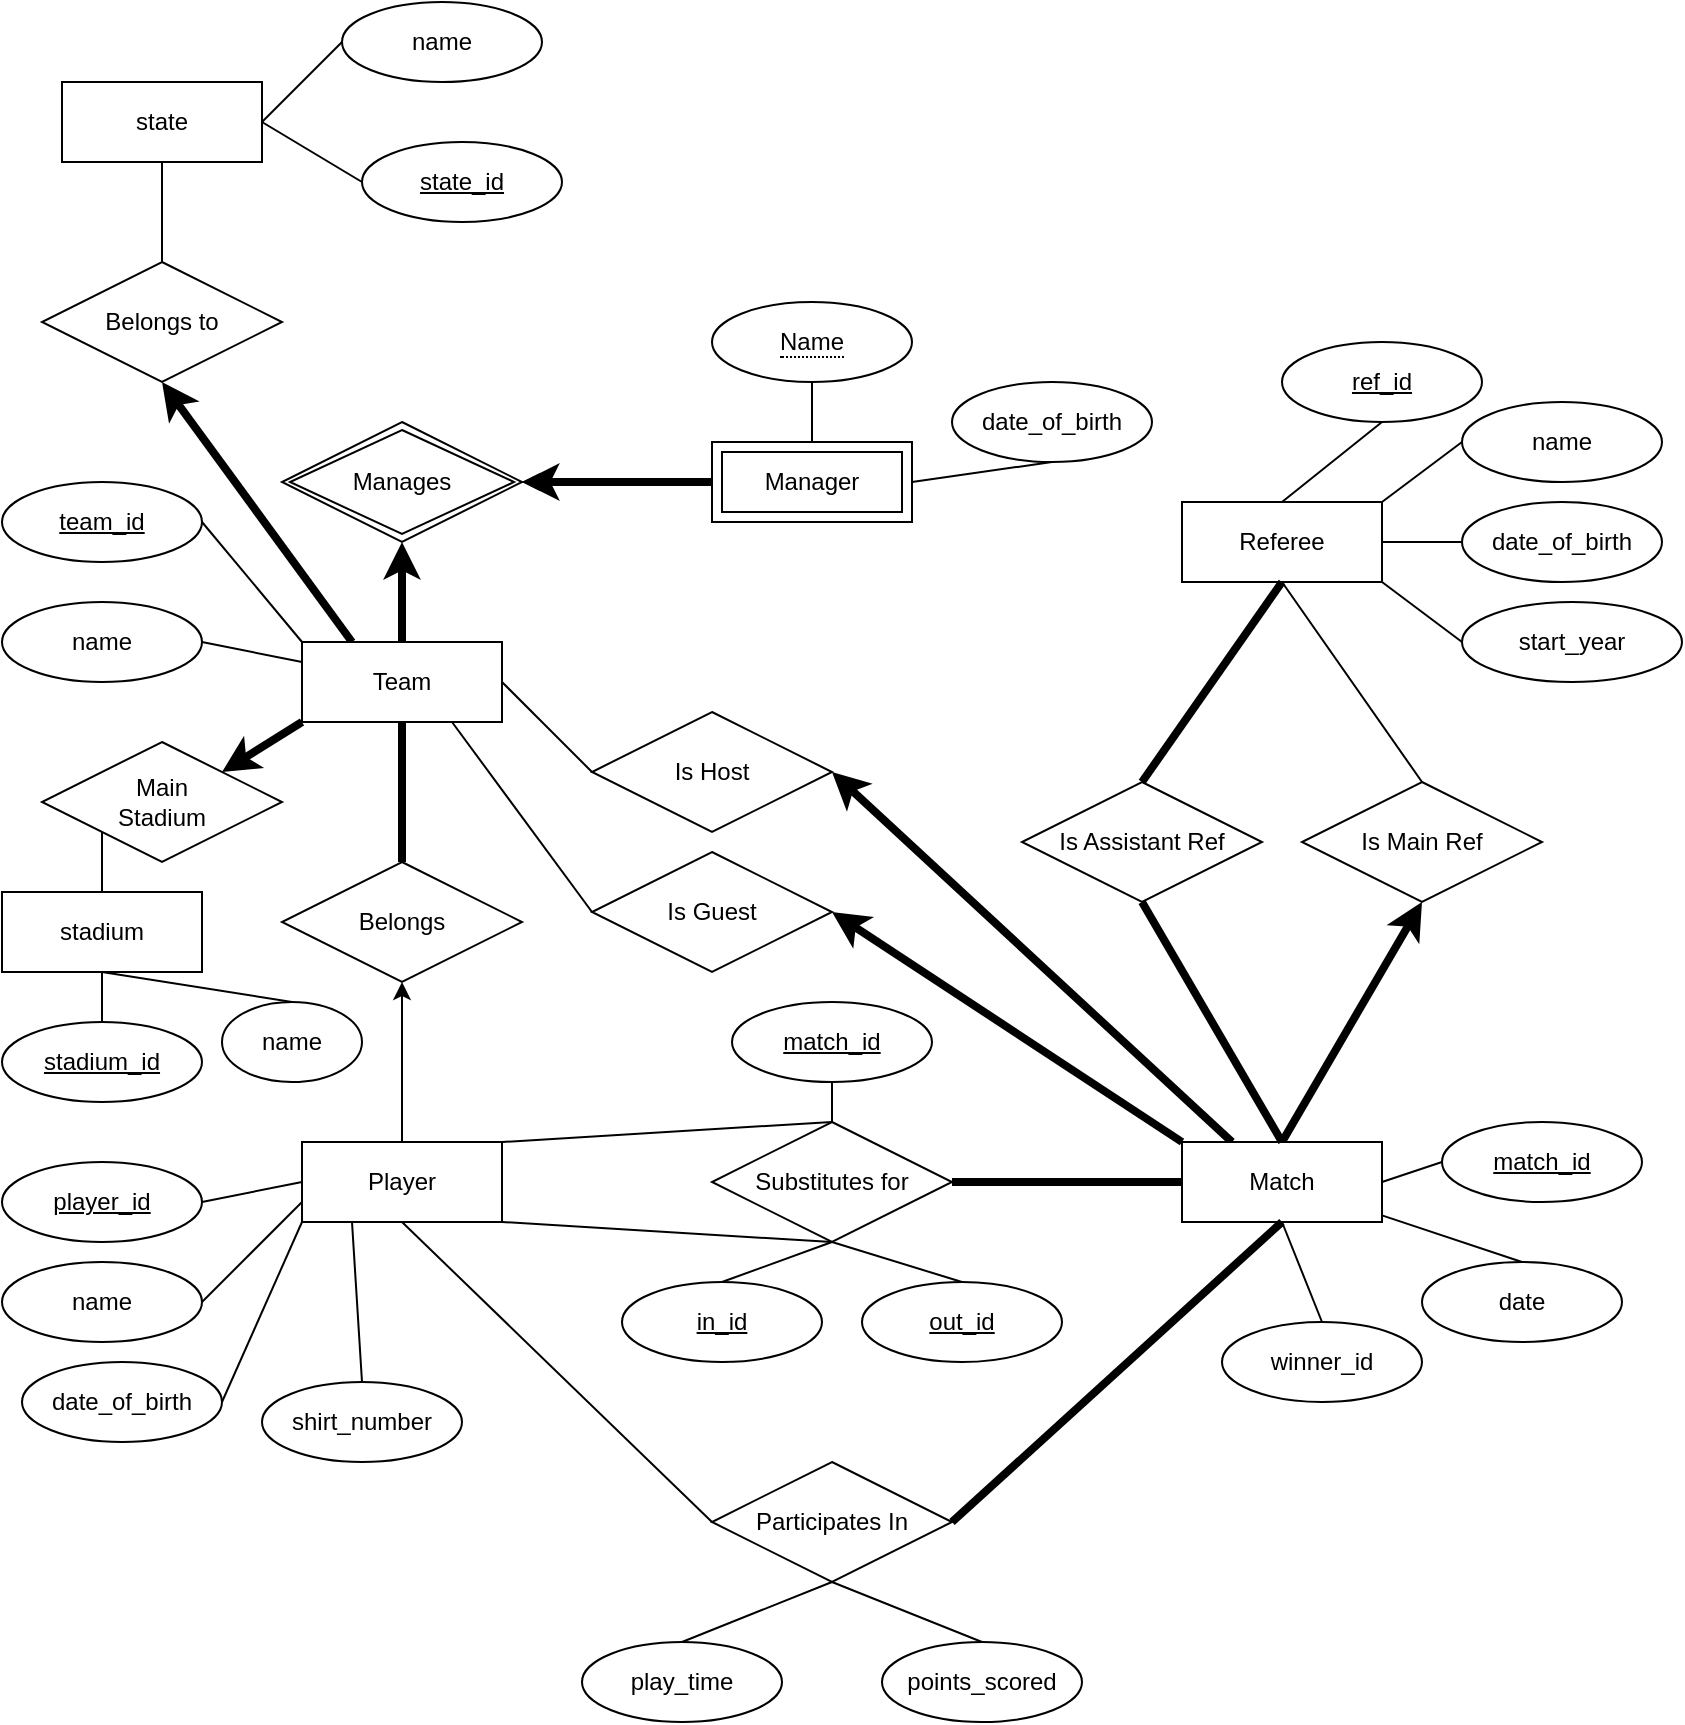<mxfile version="28.2.0">
  <diagram name="Page-1" id="aLk3QkhsUy2HhN76QcnL">
    <mxGraphModel dx="1577" dy="1017" grid="1" gridSize="10" guides="1" tooltips="1" connect="1" arrows="1" fold="1" page="1" pageScale="1" pageWidth="850" pageHeight="1100" math="0" shadow="0">
      <root>
        <mxCell id="0" />
        <mxCell id="1" parent="0" />
        <mxCell id="fh8dHV5VkBcJpBgYHBNE-10" style="edgeStyle=none;rounded=0;orthogonalLoop=1;jettySize=auto;html=1;exitX=0;exitY=0.5;exitDx=0;exitDy=0;entryX=1;entryY=0.5;entryDx=0;entryDy=0;" edge="1" parent="1">
          <mxGeometry relative="1" as="geometry">
            <mxPoint x="360" y="280" as="sourcePoint" />
            <mxPoint x="270" y="280" as="targetPoint" />
          </mxGeometry>
        </mxCell>
        <mxCell id="fh8dHV5VkBcJpBgYHBNE-21" style="edgeStyle=none;rounded=0;orthogonalLoop=1;jettySize=auto;html=1;exitX=0.5;exitY=0;exitDx=0;exitDy=0;entryX=0.5;entryY=1;entryDx=0;entryDy=0;strokeWidth=4;" edge="1" parent="1" source="4_dXLHMEdcZQsijO1M0v-3" target="fh8dHV5VkBcJpBgYHBNE-17">
          <mxGeometry relative="1" as="geometry" />
        </mxCell>
        <mxCell id="fh8dHV5VkBcJpBgYHBNE-78" style="edgeStyle=none;rounded=0;orthogonalLoop=1;jettySize=auto;html=1;exitX=0.25;exitY=0;exitDx=0;exitDy=0;entryX=0.5;entryY=1;entryDx=0;entryDy=0;strokeWidth=4;" edge="1" parent="1" source="4_dXLHMEdcZQsijO1M0v-3" target="fh8dHV5VkBcJpBgYHBNE-77">
          <mxGeometry relative="1" as="geometry" />
        </mxCell>
        <mxCell id="fh8dHV5VkBcJpBgYHBNE-87" style="edgeStyle=none;rounded=0;orthogonalLoop=1;jettySize=auto;html=1;exitX=0;exitY=1;exitDx=0;exitDy=0;entryX=1;entryY=0;entryDx=0;entryDy=0;strokeWidth=4;" edge="1" parent="1" source="4_dXLHMEdcZQsijO1M0v-3" target="fh8dHV5VkBcJpBgYHBNE-81">
          <mxGeometry relative="1" as="geometry" />
        </mxCell>
        <mxCell id="4_dXLHMEdcZQsijO1M0v-3" value="Team" style="whiteSpace=wrap;html=1;align=center;" parent="1" vertex="1">
          <mxGeometry x="160" y="360" width="100" height="40" as="geometry" />
        </mxCell>
        <mxCell id="fh8dHV5VkBcJpBgYHBNE-8" style="edgeStyle=none;rounded=0;orthogonalLoop=1;jettySize=auto;html=1;exitX=0.5;exitY=0;exitDx=0;exitDy=0;entryX=0.5;entryY=1;entryDx=0;entryDy=0;" edge="1" parent="1" source="4_dXLHMEdcZQsijO1M0v-4" target="4_dXLHMEdcZQsijO1M0v-8">
          <mxGeometry relative="1" as="geometry" />
        </mxCell>
        <mxCell id="4_dXLHMEdcZQsijO1M0v-4" value="Player" style="whiteSpace=wrap;html=1;align=center;" parent="1" vertex="1">
          <mxGeometry x="160" y="610" width="100" height="40" as="geometry" />
        </mxCell>
        <mxCell id="fh8dHV5VkBcJpBgYHBNE-6" style="edgeStyle=none;rounded=0;orthogonalLoop=1;jettySize=auto;html=1;exitX=0.5;exitY=0;exitDx=0;exitDy=0;entryX=0.5;entryY=1;entryDx=0;entryDy=0;strokeWidth=4;" edge="1" parent="1" source="4_dXLHMEdcZQsijO1M0v-5" target="4_dXLHMEdcZQsijO1M0v-10">
          <mxGeometry relative="1" as="geometry" />
        </mxCell>
        <mxCell id="fh8dHV5VkBcJpBgYHBNE-37" style="edgeStyle=none;rounded=0;orthogonalLoop=1;jettySize=auto;html=1;exitX=0.25;exitY=0;exitDx=0;exitDy=0;entryX=1;entryY=0.5;entryDx=0;entryDy=0;strokeWidth=4;" edge="1" parent="1" source="4_dXLHMEdcZQsijO1M0v-5" target="fh8dHV5VkBcJpBgYHBNE-25">
          <mxGeometry relative="1" as="geometry" />
        </mxCell>
        <mxCell id="fh8dHV5VkBcJpBgYHBNE-38" style="edgeStyle=none;rounded=0;orthogonalLoop=1;jettySize=auto;html=1;exitX=0;exitY=0;exitDx=0;exitDy=0;entryX=1;entryY=0.5;entryDx=0;entryDy=0;strokeWidth=4;" edge="1" parent="1" source="4_dXLHMEdcZQsijO1M0v-5" target="fh8dHV5VkBcJpBgYHBNE-24">
          <mxGeometry relative="1" as="geometry" />
        </mxCell>
        <mxCell id="4_dXLHMEdcZQsijO1M0v-5" value="Match" style="whiteSpace=wrap;html=1;align=center;" parent="1" vertex="1">
          <mxGeometry x="600" y="610" width="100" height="40" as="geometry" />
        </mxCell>
        <mxCell id="4_dXLHMEdcZQsijO1M0v-6" value="Referee" style="whiteSpace=wrap;html=1;align=center;" parent="1" vertex="1">
          <mxGeometry x="600" y="290" width="100" height="40" as="geometry" />
        </mxCell>
        <mxCell id="4_dXLHMEdcZQsijO1M0v-8" value="Belongs" style="shape=rhombus;perimeter=rhombusPerimeter;whiteSpace=wrap;html=1;align=center;" parent="1" vertex="1">
          <mxGeometry x="150" y="470" width="120" height="60" as="geometry" />
        </mxCell>
        <mxCell id="4_dXLHMEdcZQsijO1M0v-9" value="Participates In" style="shape=rhombus;perimeter=rhombusPerimeter;whiteSpace=wrap;html=1;align=center;" parent="1" vertex="1">
          <mxGeometry x="365" y="770" width="120" height="60" as="geometry" />
        </mxCell>
        <mxCell id="4_dXLHMEdcZQsijO1M0v-10" value="Is Main Ref" style="shape=rhombus;perimeter=rhombusPerimeter;whiteSpace=wrap;html=1;align=center;" parent="1" vertex="1">
          <mxGeometry x="660" y="430" width="120" height="60" as="geometry" />
        </mxCell>
        <mxCell id="4_dXLHMEdcZQsijO1M0v-11" value="Is Assistant Ref" style="shape=rhombus;perimeter=rhombusPerimeter;whiteSpace=wrap;html=1;align=center;" parent="1" vertex="1">
          <mxGeometry x="520" y="430" width="120" height="60" as="geometry" />
        </mxCell>
        <mxCell id="4_dXLHMEdcZQsijO1M0v-17" value="" style="endArrow=none;html=1;rounded=0;exitX=0.5;exitY=1;exitDx=0;exitDy=0;entryX=0;entryY=0.5;entryDx=0;entryDy=0;" parent="1" source="4_dXLHMEdcZQsijO1M0v-4" target="4_dXLHMEdcZQsijO1M0v-9" edge="1">
          <mxGeometry relative="1" as="geometry">
            <mxPoint x="420" y="570" as="sourcePoint" />
            <mxPoint x="580" y="570" as="targetPoint" />
          </mxGeometry>
        </mxCell>
        <mxCell id="4_dXLHMEdcZQsijO1M0v-18" value="" style="endArrow=none;html=1;rounded=0;exitX=1;exitY=0.5;exitDx=0;exitDy=0;entryX=0.5;entryY=1;entryDx=0;entryDy=0;strokeWidth=4;" parent="1" source="4_dXLHMEdcZQsijO1M0v-9" target="4_dXLHMEdcZQsijO1M0v-5" edge="1">
          <mxGeometry relative="1" as="geometry">
            <mxPoint x="550" y="750" as="sourcePoint" />
            <mxPoint x="710" y="750" as="targetPoint" />
          </mxGeometry>
        </mxCell>
        <mxCell id="4_dXLHMEdcZQsijO1M0v-20" value="" style="endArrow=none;html=1;rounded=0;exitX=0.5;exitY=1;exitDx=0;exitDy=0;entryX=0.5;entryY=0;entryDx=0;entryDy=0;strokeWidth=4;" parent="1" source="4_dXLHMEdcZQsijO1M0v-11" target="4_dXLHMEdcZQsijO1M0v-5" edge="1">
          <mxGeometry relative="1" as="geometry">
            <mxPoint x="490" y="580" as="sourcePoint" />
            <mxPoint x="650" y="580" as="targetPoint" />
          </mxGeometry>
        </mxCell>
        <mxCell id="4_dXLHMEdcZQsijO1M0v-21" value="" style="endArrow=none;html=1;rounded=0;exitX=0.5;exitY=1;exitDx=0;exitDy=0;entryX=0.5;entryY=0;entryDx=0;entryDy=0;" parent="1" source="4_dXLHMEdcZQsijO1M0v-6" target="4_dXLHMEdcZQsijO1M0v-10" edge="1">
          <mxGeometry relative="1" as="geometry">
            <mxPoint x="620" y="430" as="sourcePoint" />
            <mxPoint x="780" y="430" as="targetPoint" />
          </mxGeometry>
        </mxCell>
        <mxCell id="4_dXLHMEdcZQsijO1M0v-22" value="" style="endArrow=none;html=1;rounded=0;exitX=0.5;exitY=0;exitDx=0;exitDy=0;entryX=0.5;entryY=1;entryDx=0;entryDy=0;strokeWidth=4;" parent="1" source="4_dXLHMEdcZQsijO1M0v-11" target="4_dXLHMEdcZQsijO1M0v-6" edge="1">
          <mxGeometry relative="1" as="geometry">
            <mxPoint x="500" y="420" as="sourcePoint" />
            <mxPoint x="660" y="420" as="targetPoint" />
          </mxGeometry>
        </mxCell>
        <mxCell id="fh8dHV5VkBcJpBgYHBNE-1" value="team_id" style="ellipse;whiteSpace=wrap;html=1;align=center;fontStyle=4;" vertex="1" parent="1">
          <mxGeometry x="10" y="280" width="100" height="40" as="geometry" />
        </mxCell>
        <mxCell id="fh8dHV5VkBcJpBgYHBNE-2" value="name" style="ellipse;whiteSpace=wrap;html=1;align=center;" vertex="1" parent="1">
          <mxGeometry x="10" y="340" width="100" height="40" as="geometry" />
        </mxCell>
        <mxCell id="fh8dHV5VkBcJpBgYHBNE-9" value="" style="endArrow=none;html=1;rounded=0;exitX=0.5;exitY=1;exitDx=0;exitDy=0;entryX=0.5;entryY=0;entryDx=0;entryDy=0;strokeWidth=4;" edge="1" parent="1" source="4_dXLHMEdcZQsijO1M0v-3" target="4_dXLHMEdcZQsijO1M0v-8">
          <mxGeometry relative="1" as="geometry">
            <mxPoint x="200" y="420" as="sourcePoint" />
            <mxPoint x="360" y="420" as="targetPoint" />
          </mxGeometry>
        </mxCell>
        <mxCell id="fh8dHV5VkBcJpBgYHBNE-12" value="&lt;span style=&quot;border-bottom: 1px dotted&quot;&gt;Name&lt;/span&gt;" style="ellipse;whiteSpace=wrap;html=1;align=center;" vertex="1" parent="1">
          <mxGeometry x="365" y="190" width="100" height="40" as="geometry" />
        </mxCell>
        <mxCell id="fh8dHV5VkBcJpBgYHBNE-13" value="date_of_birth" style="ellipse;whiteSpace=wrap;html=1;align=center;" vertex="1" parent="1">
          <mxGeometry x="485" y="230" width="100" height="40" as="geometry" />
        </mxCell>
        <mxCell id="fh8dHV5VkBcJpBgYHBNE-14" value="" style="endArrow=none;html=1;rounded=0;exitX=0.5;exitY=0;exitDx=0;exitDy=0;entryX=0.5;entryY=1;entryDx=0;entryDy=0;" edge="1" parent="1" target="fh8dHV5VkBcJpBgYHBNE-12">
          <mxGeometry relative="1" as="geometry">
            <mxPoint x="415" y="260" as="sourcePoint" />
            <mxPoint x="625" y="310" as="targetPoint" />
          </mxGeometry>
        </mxCell>
        <mxCell id="fh8dHV5VkBcJpBgYHBNE-15" value="" style="endArrow=none;html=1;rounded=0;exitX=1;exitY=0.5;exitDx=0;exitDy=0;entryX=0.5;entryY=1;entryDx=0;entryDy=0;" edge="1" parent="1" target="fh8dHV5VkBcJpBgYHBNE-13">
          <mxGeometry relative="1" as="geometry">
            <mxPoint x="465" y="280" as="sourcePoint" />
            <mxPoint x="655" y="290" as="targetPoint" />
          </mxGeometry>
        </mxCell>
        <mxCell id="fh8dHV5VkBcJpBgYHBNE-30" value="" style="edgeStyle=none;rounded=0;orthogonalLoop=1;jettySize=auto;html=1;strokeWidth=4;" edge="1" parent="1" source="fh8dHV5VkBcJpBgYHBNE-16" target="fh8dHV5VkBcJpBgYHBNE-17">
          <mxGeometry relative="1" as="geometry" />
        </mxCell>
        <mxCell id="fh8dHV5VkBcJpBgYHBNE-16" value="Manager" style="shape=ext;margin=3;double=1;whiteSpace=wrap;html=1;align=center;" vertex="1" parent="1">
          <mxGeometry x="365" y="260" width="100" height="40" as="geometry" />
        </mxCell>
        <mxCell id="fh8dHV5VkBcJpBgYHBNE-17" value="Manages" style="shape=rhombus;double=1;perimeter=rhombusPerimeter;whiteSpace=wrap;html=1;align=center;" vertex="1" parent="1">
          <mxGeometry x="150" y="250" width="120" height="60" as="geometry" />
        </mxCell>
        <mxCell id="fh8dHV5VkBcJpBgYHBNE-18" value="Substitutes for" style="shape=rhombus;perimeter=rhombusPerimeter;whiteSpace=wrap;html=1;align=center;" vertex="1" parent="1">
          <mxGeometry x="365" y="600" width="120" height="60" as="geometry" />
        </mxCell>
        <mxCell id="fh8dHV5VkBcJpBgYHBNE-19" value="" style="endArrow=none;html=1;rounded=0;entryX=0;entryY=0.5;entryDx=0;entryDy=0;exitX=1;exitY=0.5;exitDx=0;exitDy=0;strokeWidth=4;" edge="1" parent="1" source="fh8dHV5VkBcJpBgYHBNE-18" target="4_dXLHMEdcZQsijO1M0v-5">
          <mxGeometry relative="1" as="geometry">
            <mxPoint x="470" y="610" as="sourcePoint" />
            <mxPoint x="630" y="610" as="targetPoint" />
          </mxGeometry>
        </mxCell>
        <mxCell id="fh8dHV5VkBcJpBgYHBNE-22" value="" style="endArrow=none;html=1;rounded=0;exitX=1;exitY=0;exitDx=0;exitDy=0;entryX=0.5;entryY=0;entryDx=0;entryDy=0;" edge="1" parent="1" source="4_dXLHMEdcZQsijO1M0v-4" target="fh8dHV5VkBcJpBgYHBNE-18">
          <mxGeometry relative="1" as="geometry">
            <mxPoint x="280" y="560" as="sourcePoint" />
            <mxPoint x="440" y="560" as="targetPoint" />
          </mxGeometry>
        </mxCell>
        <mxCell id="fh8dHV5VkBcJpBgYHBNE-23" value="" style="endArrow=none;html=1;rounded=0;exitX=1;exitY=1;exitDx=0;exitDy=0;entryX=0.5;entryY=1;entryDx=0;entryDy=0;" edge="1" parent="1" source="4_dXLHMEdcZQsijO1M0v-4" target="fh8dHV5VkBcJpBgYHBNE-18">
          <mxGeometry relative="1" as="geometry">
            <mxPoint x="290" y="650" as="sourcePoint" />
            <mxPoint x="450" y="650" as="targetPoint" />
          </mxGeometry>
        </mxCell>
        <mxCell id="fh8dHV5VkBcJpBgYHBNE-24" value="Is Guest" style="shape=rhombus;perimeter=rhombusPerimeter;whiteSpace=wrap;html=1;align=center;" vertex="1" parent="1">
          <mxGeometry x="305" y="465" width="120" height="60" as="geometry" />
        </mxCell>
        <mxCell id="fh8dHV5VkBcJpBgYHBNE-25" value="Is Host" style="shape=rhombus;perimeter=rhombusPerimeter;whiteSpace=wrap;html=1;align=center;" vertex="1" parent="1">
          <mxGeometry x="305" y="395" width="120" height="60" as="geometry" />
        </mxCell>
        <mxCell id="fh8dHV5VkBcJpBgYHBNE-26" value="" style="endArrow=none;html=1;rounded=0;exitX=1;exitY=0.5;exitDx=0;exitDy=0;entryX=0;entryY=0.5;entryDx=0;entryDy=0;" edge="1" parent="1" source="4_dXLHMEdcZQsijO1M0v-3" target="fh8dHV5VkBcJpBgYHBNE-25">
          <mxGeometry relative="1" as="geometry">
            <mxPoint x="310" y="350" as="sourcePoint" />
            <mxPoint x="470" y="350" as="targetPoint" />
          </mxGeometry>
        </mxCell>
        <mxCell id="fh8dHV5VkBcJpBgYHBNE-28" value="" style="endArrow=none;html=1;rounded=0;exitX=0.75;exitY=1;exitDx=0;exitDy=0;entryX=0;entryY=0.5;entryDx=0;entryDy=0;" edge="1" parent="1" source="4_dXLHMEdcZQsijO1M0v-3" target="fh8dHV5VkBcJpBgYHBNE-24">
          <mxGeometry relative="1" as="geometry">
            <mxPoint x="350" y="350" as="sourcePoint" />
            <mxPoint x="510" y="350" as="targetPoint" />
          </mxGeometry>
        </mxCell>
        <mxCell id="fh8dHV5VkBcJpBgYHBNE-31" value="in_id" style="ellipse;whiteSpace=wrap;html=1;align=center;fontStyle=4;" vertex="1" parent="1">
          <mxGeometry x="320" y="680" width="100" height="40" as="geometry" />
        </mxCell>
        <mxCell id="fh8dHV5VkBcJpBgYHBNE-32" value="out_id" style="ellipse;whiteSpace=wrap;html=1;align=center;fontStyle=4;" vertex="1" parent="1">
          <mxGeometry x="440" y="680" width="100" height="40" as="geometry" />
        </mxCell>
        <mxCell id="fh8dHV5VkBcJpBgYHBNE-33" value="match_id" style="ellipse;whiteSpace=wrap;html=1;align=center;fontStyle=4;" vertex="1" parent="1">
          <mxGeometry x="375" y="540" width="100" height="40" as="geometry" />
        </mxCell>
        <mxCell id="fh8dHV5VkBcJpBgYHBNE-34" value="" style="endArrow=none;html=1;rounded=0;exitX=0.5;exitY=0;exitDx=0;exitDy=0;entryX=0.5;entryY=1;entryDx=0;entryDy=0;" edge="1" parent="1" source="fh8dHV5VkBcJpBgYHBNE-31" target="fh8dHV5VkBcJpBgYHBNE-18">
          <mxGeometry relative="1" as="geometry">
            <mxPoint x="400" y="710" as="sourcePoint" />
            <mxPoint x="560" y="710" as="targetPoint" />
          </mxGeometry>
        </mxCell>
        <mxCell id="fh8dHV5VkBcJpBgYHBNE-35" value="" style="endArrow=none;html=1;rounded=0;exitX=0.5;exitY=1;exitDx=0;exitDy=0;entryX=0.5;entryY=0;entryDx=0;entryDy=0;" edge="1" parent="1" source="fh8dHV5VkBcJpBgYHBNE-18" target="fh8dHV5VkBcJpBgYHBNE-32">
          <mxGeometry relative="1" as="geometry">
            <mxPoint x="490" y="660" as="sourcePoint" />
            <mxPoint x="650" y="660" as="targetPoint" />
          </mxGeometry>
        </mxCell>
        <mxCell id="fh8dHV5VkBcJpBgYHBNE-36" value="" style="endArrow=none;html=1;rounded=0;exitX=0.5;exitY=1;exitDx=0;exitDy=0;entryX=0.5;entryY=0;entryDx=0;entryDy=0;" edge="1" parent="1" source="fh8dHV5VkBcJpBgYHBNE-33" target="fh8dHV5VkBcJpBgYHBNE-18">
          <mxGeometry relative="1" as="geometry">
            <mxPoint x="450" y="590" as="sourcePoint" />
            <mxPoint x="610" y="590" as="targetPoint" />
          </mxGeometry>
        </mxCell>
        <mxCell id="fh8dHV5VkBcJpBgYHBNE-39" value="match_id" style="ellipse;whiteSpace=wrap;html=1;align=center;fontStyle=4;" vertex="1" parent="1">
          <mxGeometry x="730" y="600" width="100" height="40" as="geometry" />
        </mxCell>
        <mxCell id="fh8dHV5VkBcJpBgYHBNE-41" value="date" style="ellipse;whiteSpace=wrap;html=1;align=center;" vertex="1" parent="1">
          <mxGeometry x="720" y="670" width="100" height="40" as="geometry" />
        </mxCell>
        <mxCell id="fh8dHV5VkBcJpBgYHBNE-42" value="winner_id" style="ellipse;whiteSpace=wrap;html=1;align=center;" vertex="1" parent="1">
          <mxGeometry x="620" y="700" width="100" height="40" as="geometry" />
        </mxCell>
        <mxCell id="fh8dHV5VkBcJpBgYHBNE-43" value="play_time" style="ellipse;whiteSpace=wrap;html=1;align=center;" vertex="1" parent="1">
          <mxGeometry x="300" y="860" width="100" height="40" as="geometry" />
        </mxCell>
        <mxCell id="fh8dHV5VkBcJpBgYHBNE-44" value="points_scored" style="ellipse;whiteSpace=wrap;html=1;align=center;" vertex="1" parent="1">
          <mxGeometry x="450" y="860" width="100" height="40" as="geometry" />
        </mxCell>
        <mxCell id="fh8dHV5VkBcJpBgYHBNE-45" value="" style="endArrow=none;html=1;rounded=0;exitX=0.5;exitY=0;exitDx=0;exitDy=0;entryX=0.5;entryY=1;entryDx=0;entryDy=0;" edge="1" parent="1" source="fh8dHV5VkBcJpBgYHBNE-43" target="4_dXLHMEdcZQsijO1M0v-9">
          <mxGeometry relative="1" as="geometry">
            <mxPoint x="220" y="890" as="sourcePoint" />
            <mxPoint x="380" y="890" as="targetPoint" />
          </mxGeometry>
        </mxCell>
        <mxCell id="fh8dHV5VkBcJpBgYHBNE-46" value="" style="endArrow=none;html=1;rounded=0;exitX=0.5;exitY=1;exitDx=0;exitDy=0;entryX=0.5;entryY=0;entryDx=0;entryDy=0;" edge="1" parent="1" source="4_dXLHMEdcZQsijO1M0v-9" target="fh8dHV5VkBcJpBgYHBNE-44">
          <mxGeometry relative="1" as="geometry">
            <mxPoint x="480" y="830" as="sourcePoint" />
            <mxPoint x="640" y="830" as="targetPoint" />
          </mxGeometry>
        </mxCell>
        <mxCell id="fh8dHV5VkBcJpBgYHBNE-47" value="" style="endArrow=none;html=1;rounded=0;exitX=0.5;exitY=1;exitDx=0;exitDy=0;entryX=0.5;entryY=0;entryDx=0;entryDy=0;" edge="1" parent="1" source="4_dXLHMEdcZQsijO1M0v-5" target="fh8dHV5VkBcJpBgYHBNE-42">
          <mxGeometry relative="1" as="geometry">
            <mxPoint x="710" y="800" as="sourcePoint" />
            <mxPoint x="870" y="800" as="targetPoint" />
          </mxGeometry>
        </mxCell>
        <mxCell id="fh8dHV5VkBcJpBgYHBNE-48" value="" style="endArrow=none;html=1;rounded=0;entryX=0.5;entryY=0;entryDx=0;entryDy=0;" edge="1" parent="1" source="4_dXLHMEdcZQsijO1M0v-5" target="fh8dHV5VkBcJpBgYHBNE-41">
          <mxGeometry relative="1" as="geometry">
            <mxPoint x="690" y="820" as="sourcePoint" />
            <mxPoint x="850" y="820" as="targetPoint" />
          </mxGeometry>
        </mxCell>
        <mxCell id="fh8dHV5VkBcJpBgYHBNE-49" value="" style="endArrow=none;html=1;rounded=0;exitX=1;exitY=0.5;exitDx=0;exitDy=0;entryX=0;entryY=0.5;entryDx=0;entryDy=0;" edge="1" parent="1" source="4_dXLHMEdcZQsijO1M0v-5" target="fh8dHV5VkBcJpBgYHBNE-39">
          <mxGeometry relative="1" as="geometry">
            <mxPoint x="720" y="590" as="sourcePoint" />
            <mxPoint x="780" y="570" as="targetPoint" />
          </mxGeometry>
        </mxCell>
        <mxCell id="fh8dHV5VkBcJpBgYHBNE-50" value="name" style="ellipse;whiteSpace=wrap;html=1;align=center;" vertex="1" parent="1">
          <mxGeometry x="740" y="240" width="100" height="40" as="geometry" />
        </mxCell>
        <mxCell id="fh8dHV5VkBcJpBgYHBNE-51" value="ref_id" style="ellipse;whiteSpace=wrap;html=1;align=center;fontStyle=4;" vertex="1" parent="1">
          <mxGeometry x="650" y="210" width="100" height="40" as="geometry" />
        </mxCell>
        <mxCell id="fh8dHV5VkBcJpBgYHBNE-52" value="date_of_birth" style="ellipse;whiteSpace=wrap;html=1;align=center;" vertex="1" parent="1">
          <mxGeometry x="740" y="290" width="100" height="40" as="geometry" />
        </mxCell>
        <mxCell id="fh8dHV5VkBcJpBgYHBNE-53" value="start_year" style="ellipse;whiteSpace=wrap;html=1;align=center;" vertex="1" parent="1">
          <mxGeometry x="740" y="340" width="110" height="40" as="geometry" />
        </mxCell>
        <mxCell id="fh8dHV5VkBcJpBgYHBNE-54" value="player_id" style="ellipse;whiteSpace=wrap;html=1;align=center;fontStyle=4;" vertex="1" parent="1">
          <mxGeometry x="10" y="620" width="100" height="40" as="geometry" />
        </mxCell>
        <mxCell id="fh8dHV5VkBcJpBgYHBNE-55" value="name" style="ellipse;whiteSpace=wrap;html=1;align=center;" vertex="1" parent="1">
          <mxGeometry x="10" y="670" width="100" height="40" as="geometry" />
        </mxCell>
        <mxCell id="fh8dHV5VkBcJpBgYHBNE-56" value="date_of_birth" style="ellipse;whiteSpace=wrap;html=1;align=center;" vertex="1" parent="1">
          <mxGeometry x="20" y="720" width="100" height="40" as="geometry" />
        </mxCell>
        <mxCell id="fh8dHV5VkBcJpBgYHBNE-57" value="shirt_number" style="ellipse;whiteSpace=wrap;html=1;align=center;" vertex="1" parent="1">
          <mxGeometry x="140" y="730" width="100" height="40" as="geometry" />
        </mxCell>
        <mxCell id="fh8dHV5VkBcJpBgYHBNE-58" value="" style="endArrow=none;html=1;rounded=0;exitX=1;exitY=0.5;exitDx=0;exitDy=0;entryX=0;entryY=0;entryDx=0;entryDy=0;" edge="1" parent="1" source="fh8dHV5VkBcJpBgYHBNE-1" target="4_dXLHMEdcZQsijO1M0v-3">
          <mxGeometry relative="1" as="geometry">
            <mxPoint x="120" y="320" as="sourcePoint" />
            <mxPoint x="280" y="320" as="targetPoint" />
          </mxGeometry>
        </mxCell>
        <mxCell id="fh8dHV5VkBcJpBgYHBNE-59" value="" style="endArrow=none;html=1;rounded=0;exitX=1;exitY=0.5;exitDx=0;exitDy=0;entryX=0;entryY=0.25;entryDx=0;entryDy=0;" edge="1" parent="1" source="fh8dHV5VkBcJpBgYHBNE-2" target="4_dXLHMEdcZQsijO1M0v-3">
          <mxGeometry relative="1" as="geometry">
            <mxPoint x="360" y="340" as="sourcePoint" />
            <mxPoint x="520" y="340" as="targetPoint" />
          </mxGeometry>
        </mxCell>
        <mxCell id="fh8dHV5VkBcJpBgYHBNE-63" value="" style="endArrow=none;html=1;rounded=0;exitX=1;exitY=0.5;exitDx=0;exitDy=0;entryX=0;entryY=0.5;entryDx=0;entryDy=0;" edge="1" parent="1" source="fh8dHV5VkBcJpBgYHBNE-54" target="4_dXLHMEdcZQsijO1M0v-4">
          <mxGeometry relative="1" as="geometry">
            <mxPoint x="-20" y="560" as="sourcePoint" />
            <mxPoint x="140" y="560" as="targetPoint" />
          </mxGeometry>
        </mxCell>
        <mxCell id="fh8dHV5VkBcJpBgYHBNE-64" value="" style="endArrow=none;html=1;rounded=0;entryX=0;entryY=0.75;entryDx=0;entryDy=0;exitX=1;exitY=0.5;exitDx=0;exitDy=0;" edge="1" parent="1" source="fh8dHV5VkBcJpBgYHBNE-55" target="4_dXLHMEdcZQsijO1M0v-4">
          <mxGeometry relative="1" as="geometry">
            <mxPoint x="120" y="730" as="sourcePoint" />
            <mxPoint x="280" y="730" as="targetPoint" />
          </mxGeometry>
        </mxCell>
        <mxCell id="fh8dHV5VkBcJpBgYHBNE-65" value="" style="endArrow=none;html=1;rounded=0;exitX=1;exitY=0.5;exitDx=0;exitDy=0;entryX=0;entryY=1;entryDx=0;entryDy=0;" edge="1" parent="1" source="fh8dHV5VkBcJpBgYHBNE-56" target="4_dXLHMEdcZQsijO1M0v-4">
          <mxGeometry relative="1" as="geometry">
            <mxPoint x="130" y="710" as="sourcePoint" />
            <mxPoint x="290" y="710" as="targetPoint" />
          </mxGeometry>
        </mxCell>
        <mxCell id="fh8dHV5VkBcJpBgYHBNE-66" value="" style="endArrow=none;html=1;rounded=0;exitX=0.5;exitY=0;exitDx=0;exitDy=0;entryX=0.25;entryY=1;entryDx=0;entryDy=0;" edge="1" parent="1" source="fh8dHV5VkBcJpBgYHBNE-57" target="4_dXLHMEdcZQsijO1M0v-4">
          <mxGeometry relative="1" as="geometry">
            <mxPoint x="180" y="700" as="sourcePoint" />
            <mxPoint x="340" y="700" as="targetPoint" />
          </mxGeometry>
        </mxCell>
        <mxCell id="fh8dHV5VkBcJpBgYHBNE-67" value="" style="endArrow=none;html=1;rounded=0;exitX=0.5;exitY=0;exitDx=0;exitDy=0;entryX=0.5;entryY=1;entryDx=0;entryDy=0;" edge="1" parent="1" source="4_dXLHMEdcZQsijO1M0v-6" target="fh8dHV5VkBcJpBgYHBNE-51">
          <mxGeometry relative="1" as="geometry">
            <mxPoint x="630" y="270" as="sourcePoint" />
            <mxPoint x="790" y="270" as="targetPoint" />
          </mxGeometry>
        </mxCell>
        <mxCell id="fh8dHV5VkBcJpBgYHBNE-68" value="" style="endArrow=none;html=1;rounded=0;entryX=0;entryY=0.5;entryDx=0;entryDy=0;" edge="1" parent="1" target="fh8dHV5VkBcJpBgYHBNE-50">
          <mxGeometry relative="1" as="geometry">
            <mxPoint x="700" y="290" as="sourcePoint" />
            <mxPoint x="860" y="290" as="targetPoint" />
          </mxGeometry>
        </mxCell>
        <mxCell id="fh8dHV5VkBcJpBgYHBNE-69" value="" style="endArrow=none;html=1;rounded=0;exitX=1;exitY=0.5;exitDx=0;exitDy=0;" edge="1" parent="1" source="4_dXLHMEdcZQsijO1M0v-6">
          <mxGeometry relative="1" as="geometry">
            <mxPoint x="720" y="310" as="sourcePoint" />
            <mxPoint x="740" y="310" as="targetPoint" />
          </mxGeometry>
        </mxCell>
        <mxCell id="fh8dHV5VkBcJpBgYHBNE-70" value="" style="endArrow=none;html=1;rounded=0;exitX=1;exitY=1;exitDx=0;exitDy=0;entryX=0;entryY=0.5;entryDx=0;entryDy=0;" edge="1" parent="1" source="4_dXLHMEdcZQsijO1M0v-6" target="fh8dHV5VkBcJpBgYHBNE-53">
          <mxGeometry relative="1" as="geometry">
            <mxPoint x="700" y="340" as="sourcePoint" />
            <mxPoint x="860" y="340" as="targetPoint" />
          </mxGeometry>
        </mxCell>
        <mxCell id="fh8dHV5VkBcJpBgYHBNE-71" value="state" style="whiteSpace=wrap;html=1;align=center;" vertex="1" parent="1">
          <mxGeometry x="40" y="80" width="100" height="40" as="geometry" />
        </mxCell>
        <mxCell id="fh8dHV5VkBcJpBgYHBNE-72" value="state_id" style="ellipse;whiteSpace=wrap;html=1;align=center;fontStyle=4;" vertex="1" parent="1">
          <mxGeometry x="190" y="110" width="100" height="40" as="geometry" />
        </mxCell>
        <mxCell id="fh8dHV5VkBcJpBgYHBNE-74" value="name" style="ellipse;whiteSpace=wrap;html=1;align=center;" vertex="1" parent="1">
          <mxGeometry x="180" y="40" width="100" height="40" as="geometry" />
        </mxCell>
        <mxCell id="fh8dHV5VkBcJpBgYHBNE-75" value="" style="endArrow=none;html=1;rounded=0;exitX=1;exitY=0.5;exitDx=0;exitDy=0;entryX=0;entryY=0.5;entryDx=0;entryDy=0;" edge="1" parent="1" source="fh8dHV5VkBcJpBgYHBNE-71" target="fh8dHV5VkBcJpBgYHBNE-74">
          <mxGeometry relative="1" as="geometry">
            <mxPoint x="80" y="30" as="sourcePoint" />
            <mxPoint x="240" y="30" as="targetPoint" />
          </mxGeometry>
        </mxCell>
        <mxCell id="fh8dHV5VkBcJpBgYHBNE-76" value="" style="endArrow=none;html=1;rounded=0;exitX=1;exitY=0.5;exitDx=0;exitDy=0;entryX=0;entryY=0.5;entryDx=0;entryDy=0;" edge="1" parent="1" source="fh8dHV5VkBcJpBgYHBNE-71" target="fh8dHV5VkBcJpBgYHBNE-72">
          <mxGeometry relative="1" as="geometry">
            <mxPoint x="160" y="170" as="sourcePoint" />
            <mxPoint x="320" y="170" as="targetPoint" />
          </mxGeometry>
        </mxCell>
        <mxCell id="fh8dHV5VkBcJpBgYHBNE-77" value="Belongs to" style="shape=rhombus;perimeter=rhombusPerimeter;whiteSpace=wrap;html=1;align=center;" vertex="1" parent="1">
          <mxGeometry x="30" y="170" width="120" height="60" as="geometry" />
        </mxCell>
        <mxCell id="fh8dHV5VkBcJpBgYHBNE-79" value="" style="endArrow=none;html=1;rounded=0;exitX=0.5;exitY=1;exitDx=0;exitDy=0;entryX=0.5;entryY=0;entryDx=0;entryDy=0;" edge="1" parent="1" source="fh8dHV5VkBcJpBgYHBNE-71" target="fh8dHV5VkBcJpBgYHBNE-77">
          <mxGeometry relative="1" as="geometry">
            <mxPoint x="90" y="140" as="sourcePoint" />
            <mxPoint x="250" y="140" as="targetPoint" />
          </mxGeometry>
        </mxCell>
        <mxCell id="fh8dHV5VkBcJpBgYHBNE-80" value="stadium" style="whiteSpace=wrap;html=1;align=center;" vertex="1" parent="1">
          <mxGeometry x="10" y="485" width="100" height="40" as="geometry" />
        </mxCell>
        <mxCell id="fh8dHV5VkBcJpBgYHBNE-81" value="Main&lt;div&gt;Stadium&lt;/div&gt;" style="shape=rhombus;perimeter=rhombusPerimeter;whiteSpace=wrap;html=1;align=center;" vertex="1" parent="1">
          <mxGeometry x="30" y="410" width="120" height="60" as="geometry" />
        </mxCell>
        <mxCell id="fh8dHV5VkBcJpBgYHBNE-82" value="name" style="ellipse;whiteSpace=wrap;html=1;align=center;" vertex="1" parent="1">
          <mxGeometry x="120" y="540" width="70" height="40" as="geometry" />
        </mxCell>
        <mxCell id="fh8dHV5VkBcJpBgYHBNE-83" value="&lt;u&gt;stadium_id&lt;/u&gt;" style="ellipse;whiteSpace=wrap;html=1;align=center;" vertex="1" parent="1">
          <mxGeometry x="10" y="550" width="100" height="40" as="geometry" />
        </mxCell>
        <mxCell id="fh8dHV5VkBcJpBgYHBNE-84" value="" style="endArrow=none;html=1;rounded=0;exitX=0.5;exitY=1;exitDx=0;exitDy=0;entryX=0.5;entryY=0;entryDx=0;entryDy=0;" edge="1" parent="1" source="fh8dHV5VkBcJpBgYHBNE-80" target="fh8dHV5VkBcJpBgYHBNE-83">
          <mxGeometry relative="1" as="geometry">
            <mxPoint x="-90" y="550" as="sourcePoint" />
            <mxPoint x="70" y="550" as="targetPoint" />
          </mxGeometry>
        </mxCell>
        <mxCell id="fh8dHV5VkBcJpBgYHBNE-85" value="" style="endArrow=none;html=1;rounded=0;exitX=0.5;exitY=1;exitDx=0;exitDy=0;entryX=0.5;entryY=0;entryDx=0;entryDy=0;" edge="1" parent="1" source="fh8dHV5VkBcJpBgYHBNE-80" target="fh8dHV5VkBcJpBgYHBNE-82">
          <mxGeometry relative="1" as="geometry">
            <mxPoint x="-40" y="530" as="sourcePoint" />
            <mxPoint x="120" y="530" as="targetPoint" />
          </mxGeometry>
        </mxCell>
        <mxCell id="fh8dHV5VkBcJpBgYHBNE-86" value="" style="endArrow=none;html=1;rounded=0;exitX=0.5;exitY=0;exitDx=0;exitDy=0;entryX=0;entryY=1;entryDx=0;entryDy=0;" edge="1" parent="1" source="fh8dHV5VkBcJpBgYHBNE-80" target="fh8dHV5VkBcJpBgYHBNE-81">
          <mxGeometry relative="1" as="geometry">
            <mxPoint x="50" y="460" as="sourcePoint" />
            <mxPoint x="210" y="460" as="targetPoint" />
          </mxGeometry>
        </mxCell>
      </root>
    </mxGraphModel>
  </diagram>
</mxfile>
